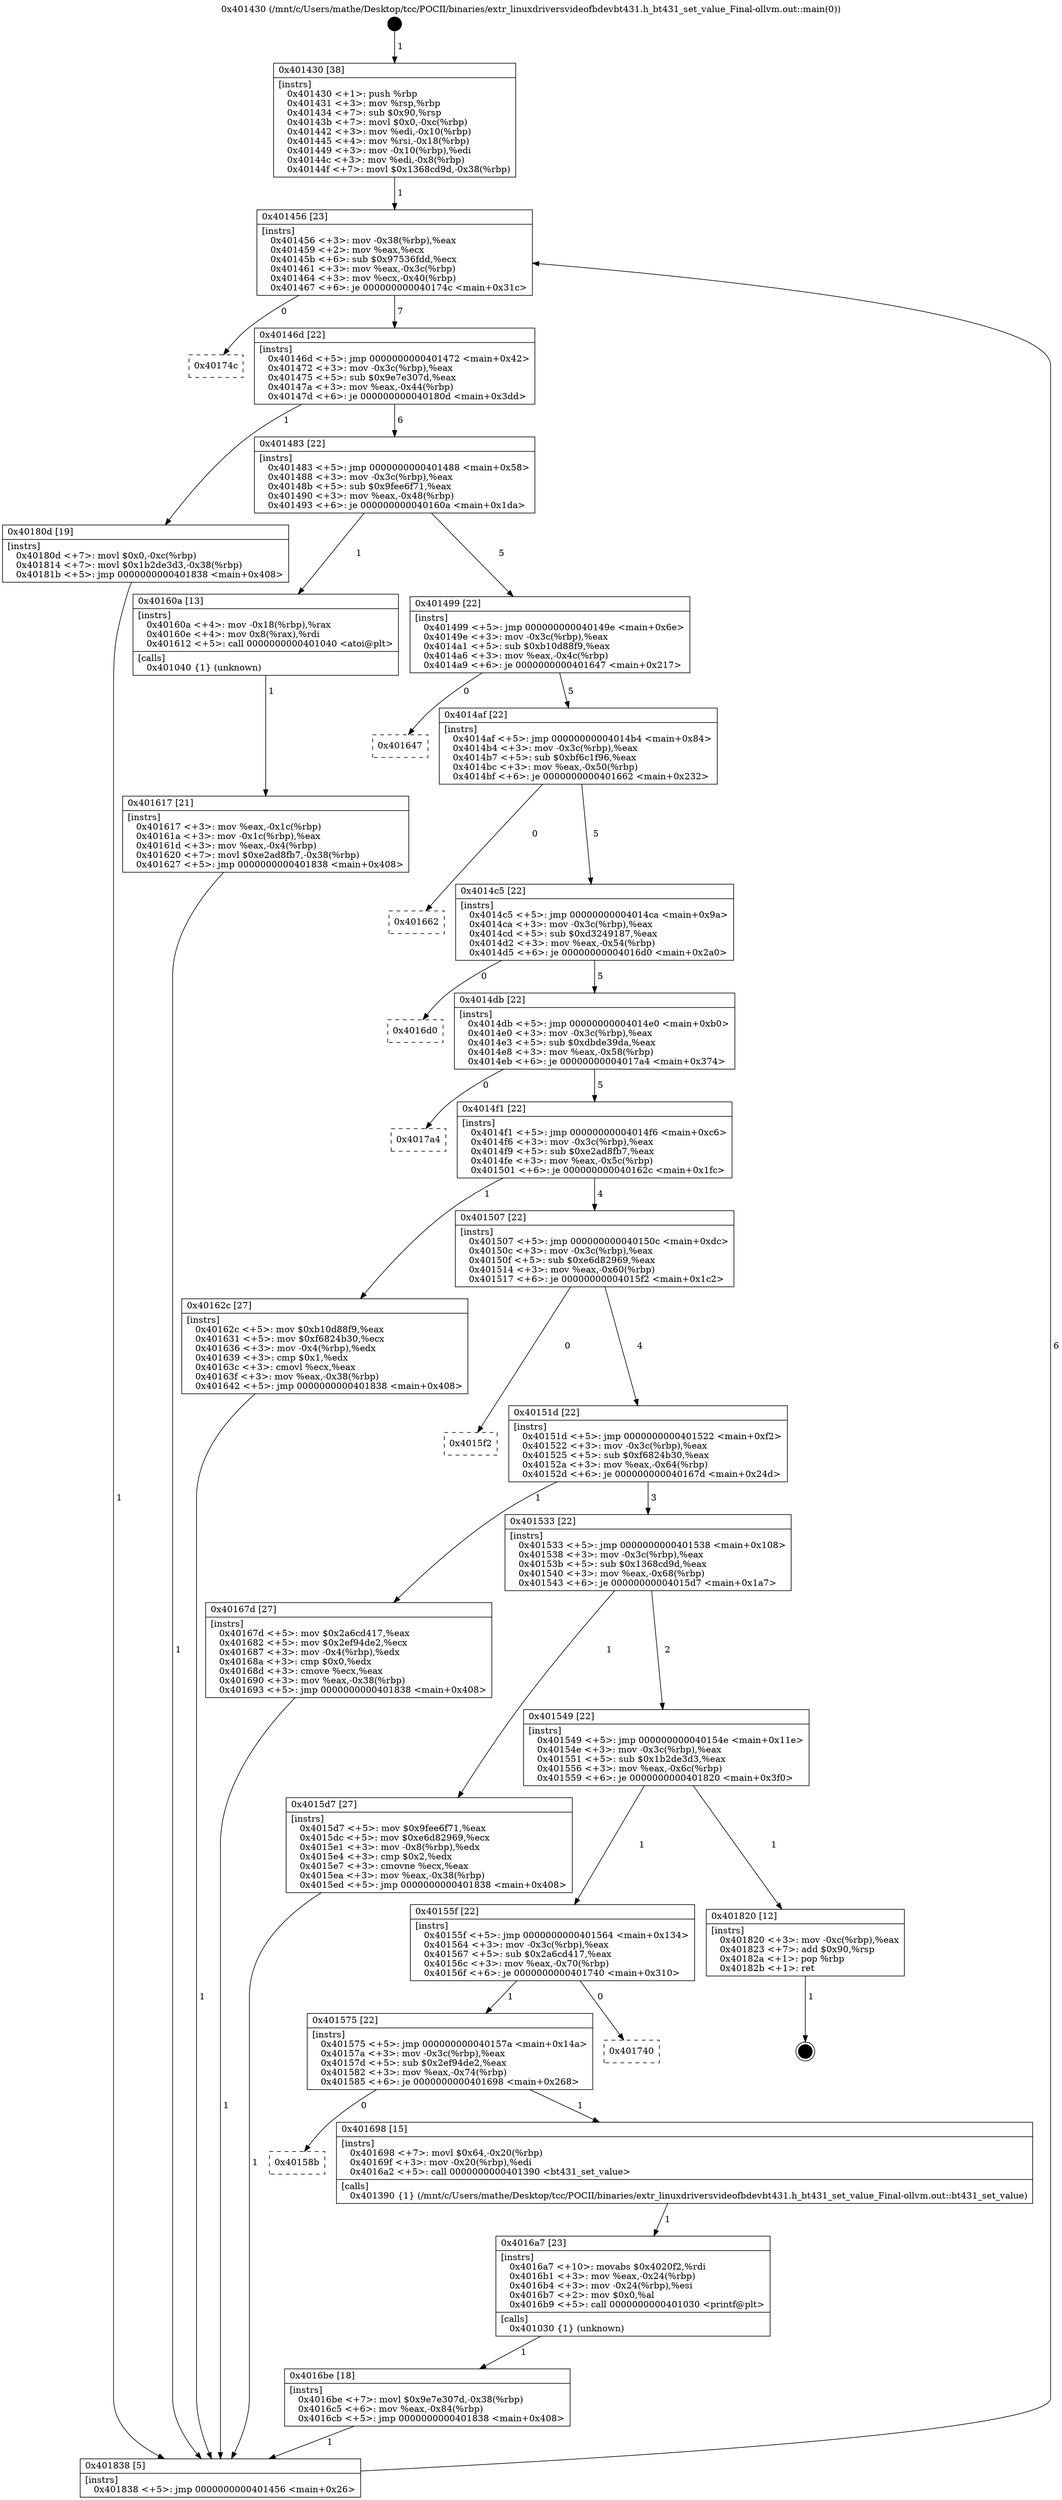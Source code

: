digraph "0x401430" {
  label = "0x401430 (/mnt/c/Users/mathe/Desktop/tcc/POCII/binaries/extr_linuxdriversvideofbdevbt431.h_bt431_set_value_Final-ollvm.out::main(0))"
  labelloc = "t"
  node[shape=record]

  Entry [label="",width=0.3,height=0.3,shape=circle,fillcolor=black,style=filled]
  "0x401456" [label="{
     0x401456 [23]\l
     | [instrs]\l
     &nbsp;&nbsp;0x401456 \<+3\>: mov -0x38(%rbp),%eax\l
     &nbsp;&nbsp;0x401459 \<+2\>: mov %eax,%ecx\l
     &nbsp;&nbsp;0x40145b \<+6\>: sub $0x97536fdd,%ecx\l
     &nbsp;&nbsp;0x401461 \<+3\>: mov %eax,-0x3c(%rbp)\l
     &nbsp;&nbsp;0x401464 \<+3\>: mov %ecx,-0x40(%rbp)\l
     &nbsp;&nbsp;0x401467 \<+6\>: je 000000000040174c \<main+0x31c\>\l
  }"]
  "0x40174c" [label="{
     0x40174c\l
  }", style=dashed]
  "0x40146d" [label="{
     0x40146d [22]\l
     | [instrs]\l
     &nbsp;&nbsp;0x40146d \<+5\>: jmp 0000000000401472 \<main+0x42\>\l
     &nbsp;&nbsp;0x401472 \<+3\>: mov -0x3c(%rbp),%eax\l
     &nbsp;&nbsp;0x401475 \<+5\>: sub $0x9e7e307d,%eax\l
     &nbsp;&nbsp;0x40147a \<+3\>: mov %eax,-0x44(%rbp)\l
     &nbsp;&nbsp;0x40147d \<+6\>: je 000000000040180d \<main+0x3dd\>\l
  }"]
  Exit [label="",width=0.3,height=0.3,shape=circle,fillcolor=black,style=filled,peripheries=2]
  "0x40180d" [label="{
     0x40180d [19]\l
     | [instrs]\l
     &nbsp;&nbsp;0x40180d \<+7\>: movl $0x0,-0xc(%rbp)\l
     &nbsp;&nbsp;0x401814 \<+7\>: movl $0x1b2de3d3,-0x38(%rbp)\l
     &nbsp;&nbsp;0x40181b \<+5\>: jmp 0000000000401838 \<main+0x408\>\l
  }"]
  "0x401483" [label="{
     0x401483 [22]\l
     | [instrs]\l
     &nbsp;&nbsp;0x401483 \<+5\>: jmp 0000000000401488 \<main+0x58\>\l
     &nbsp;&nbsp;0x401488 \<+3\>: mov -0x3c(%rbp),%eax\l
     &nbsp;&nbsp;0x40148b \<+5\>: sub $0x9fee6f71,%eax\l
     &nbsp;&nbsp;0x401490 \<+3\>: mov %eax,-0x48(%rbp)\l
     &nbsp;&nbsp;0x401493 \<+6\>: je 000000000040160a \<main+0x1da\>\l
  }"]
  "0x4016be" [label="{
     0x4016be [18]\l
     | [instrs]\l
     &nbsp;&nbsp;0x4016be \<+7\>: movl $0x9e7e307d,-0x38(%rbp)\l
     &nbsp;&nbsp;0x4016c5 \<+6\>: mov %eax,-0x84(%rbp)\l
     &nbsp;&nbsp;0x4016cb \<+5\>: jmp 0000000000401838 \<main+0x408\>\l
  }"]
  "0x40160a" [label="{
     0x40160a [13]\l
     | [instrs]\l
     &nbsp;&nbsp;0x40160a \<+4\>: mov -0x18(%rbp),%rax\l
     &nbsp;&nbsp;0x40160e \<+4\>: mov 0x8(%rax),%rdi\l
     &nbsp;&nbsp;0x401612 \<+5\>: call 0000000000401040 \<atoi@plt\>\l
     | [calls]\l
     &nbsp;&nbsp;0x401040 \{1\} (unknown)\l
  }"]
  "0x401499" [label="{
     0x401499 [22]\l
     | [instrs]\l
     &nbsp;&nbsp;0x401499 \<+5\>: jmp 000000000040149e \<main+0x6e\>\l
     &nbsp;&nbsp;0x40149e \<+3\>: mov -0x3c(%rbp),%eax\l
     &nbsp;&nbsp;0x4014a1 \<+5\>: sub $0xb10d88f9,%eax\l
     &nbsp;&nbsp;0x4014a6 \<+3\>: mov %eax,-0x4c(%rbp)\l
     &nbsp;&nbsp;0x4014a9 \<+6\>: je 0000000000401647 \<main+0x217\>\l
  }"]
  "0x4016a7" [label="{
     0x4016a7 [23]\l
     | [instrs]\l
     &nbsp;&nbsp;0x4016a7 \<+10\>: movabs $0x4020f2,%rdi\l
     &nbsp;&nbsp;0x4016b1 \<+3\>: mov %eax,-0x24(%rbp)\l
     &nbsp;&nbsp;0x4016b4 \<+3\>: mov -0x24(%rbp),%esi\l
     &nbsp;&nbsp;0x4016b7 \<+2\>: mov $0x0,%al\l
     &nbsp;&nbsp;0x4016b9 \<+5\>: call 0000000000401030 \<printf@plt\>\l
     | [calls]\l
     &nbsp;&nbsp;0x401030 \{1\} (unknown)\l
  }"]
  "0x401647" [label="{
     0x401647\l
  }", style=dashed]
  "0x4014af" [label="{
     0x4014af [22]\l
     | [instrs]\l
     &nbsp;&nbsp;0x4014af \<+5\>: jmp 00000000004014b4 \<main+0x84\>\l
     &nbsp;&nbsp;0x4014b4 \<+3\>: mov -0x3c(%rbp),%eax\l
     &nbsp;&nbsp;0x4014b7 \<+5\>: sub $0xbf6c1f96,%eax\l
     &nbsp;&nbsp;0x4014bc \<+3\>: mov %eax,-0x50(%rbp)\l
     &nbsp;&nbsp;0x4014bf \<+6\>: je 0000000000401662 \<main+0x232\>\l
  }"]
  "0x40158b" [label="{
     0x40158b\l
  }", style=dashed]
  "0x401662" [label="{
     0x401662\l
  }", style=dashed]
  "0x4014c5" [label="{
     0x4014c5 [22]\l
     | [instrs]\l
     &nbsp;&nbsp;0x4014c5 \<+5\>: jmp 00000000004014ca \<main+0x9a\>\l
     &nbsp;&nbsp;0x4014ca \<+3\>: mov -0x3c(%rbp),%eax\l
     &nbsp;&nbsp;0x4014cd \<+5\>: sub $0xd3249187,%eax\l
     &nbsp;&nbsp;0x4014d2 \<+3\>: mov %eax,-0x54(%rbp)\l
     &nbsp;&nbsp;0x4014d5 \<+6\>: je 00000000004016d0 \<main+0x2a0\>\l
  }"]
  "0x401698" [label="{
     0x401698 [15]\l
     | [instrs]\l
     &nbsp;&nbsp;0x401698 \<+7\>: movl $0x64,-0x20(%rbp)\l
     &nbsp;&nbsp;0x40169f \<+3\>: mov -0x20(%rbp),%edi\l
     &nbsp;&nbsp;0x4016a2 \<+5\>: call 0000000000401390 \<bt431_set_value\>\l
     | [calls]\l
     &nbsp;&nbsp;0x401390 \{1\} (/mnt/c/Users/mathe/Desktop/tcc/POCII/binaries/extr_linuxdriversvideofbdevbt431.h_bt431_set_value_Final-ollvm.out::bt431_set_value)\l
  }"]
  "0x4016d0" [label="{
     0x4016d0\l
  }", style=dashed]
  "0x4014db" [label="{
     0x4014db [22]\l
     | [instrs]\l
     &nbsp;&nbsp;0x4014db \<+5\>: jmp 00000000004014e0 \<main+0xb0\>\l
     &nbsp;&nbsp;0x4014e0 \<+3\>: mov -0x3c(%rbp),%eax\l
     &nbsp;&nbsp;0x4014e3 \<+5\>: sub $0xdbde39da,%eax\l
     &nbsp;&nbsp;0x4014e8 \<+3\>: mov %eax,-0x58(%rbp)\l
     &nbsp;&nbsp;0x4014eb \<+6\>: je 00000000004017a4 \<main+0x374\>\l
  }"]
  "0x401575" [label="{
     0x401575 [22]\l
     | [instrs]\l
     &nbsp;&nbsp;0x401575 \<+5\>: jmp 000000000040157a \<main+0x14a\>\l
     &nbsp;&nbsp;0x40157a \<+3\>: mov -0x3c(%rbp),%eax\l
     &nbsp;&nbsp;0x40157d \<+5\>: sub $0x2ef94de2,%eax\l
     &nbsp;&nbsp;0x401582 \<+3\>: mov %eax,-0x74(%rbp)\l
     &nbsp;&nbsp;0x401585 \<+6\>: je 0000000000401698 \<main+0x268\>\l
  }"]
  "0x4017a4" [label="{
     0x4017a4\l
  }", style=dashed]
  "0x4014f1" [label="{
     0x4014f1 [22]\l
     | [instrs]\l
     &nbsp;&nbsp;0x4014f1 \<+5\>: jmp 00000000004014f6 \<main+0xc6\>\l
     &nbsp;&nbsp;0x4014f6 \<+3\>: mov -0x3c(%rbp),%eax\l
     &nbsp;&nbsp;0x4014f9 \<+5\>: sub $0xe2ad8fb7,%eax\l
     &nbsp;&nbsp;0x4014fe \<+3\>: mov %eax,-0x5c(%rbp)\l
     &nbsp;&nbsp;0x401501 \<+6\>: je 000000000040162c \<main+0x1fc\>\l
  }"]
  "0x401740" [label="{
     0x401740\l
  }", style=dashed]
  "0x40162c" [label="{
     0x40162c [27]\l
     | [instrs]\l
     &nbsp;&nbsp;0x40162c \<+5\>: mov $0xb10d88f9,%eax\l
     &nbsp;&nbsp;0x401631 \<+5\>: mov $0xf6824b30,%ecx\l
     &nbsp;&nbsp;0x401636 \<+3\>: mov -0x4(%rbp),%edx\l
     &nbsp;&nbsp;0x401639 \<+3\>: cmp $0x1,%edx\l
     &nbsp;&nbsp;0x40163c \<+3\>: cmovl %ecx,%eax\l
     &nbsp;&nbsp;0x40163f \<+3\>: mov %eax,-0x38(%rbp)\l
     &nbsp;&nbsp;0x401642 \<+5\>: jmp 0000000000401838 \<main+0x408\>\l
  }"]
  "0x401507" [label="{
     0x401507 [22]\l
     | [instrs]\l
     &nbsp;&nbsp;0x401507 \<+5\>: jmp 000000000040150c \<main+0xdc\>\l
     &nbsp;&nbsp;0x40150c \<+3\>: mov -0x3c(%rbp),%eax\l
     &nbsp;&nbsp;0x40150f \<+5\>: sub $0xe6d82969,%eax\l
     &nbsp;&nbsp;0x401514 \<+3\>: mov %eax,-0x60(%rbp)\l
     &nbsp;&nbsp;0x401517 \<+6\>: je 00000000004015f2 \<main+0x1c2\>\l
  }"]
  "0x40155f" [label="{
     0x40155f [22]\l
     | [instrs]\l
     &nbsp;&nbsp;0x40155f \<+5\>: jmp 0000000000401564 \<main+0x134\>\l
     &nbsp;&nbsp;0x401564 \<+3\>: mov -0x3c(%rbp),%eax\l
     &nbsp;&nbsp;0x401567 \<+5\>: sub $0x2a6cd417,%eax\l
     &nbsp;&nbsp;0x40156c \<+3\>: mov %eax,-0x70(%rbp)\l
     &nbsp;&nbsp;0x40156f \<+6\>: je 0000000000401740 \<main+0x310\>\l
  }"]
  "0x4015f2" [label="{
     0x4015f2\l
  }", style=dashed]
  "0x40151d" [label="{
     0x40151d [22]\l
     | [instrs]\l
     &nbsp;&nbsp;0x40151d \<+5\>: jmp 0000000000401522 \<main+0xf2\>\l
     &nbsp;&nbsp;0x401522 \<+3\>: mov -0x3c(%rbp),%eax\l
     &nbsp;&nbsp;0x401525 \<+5\>: sub $0xf6824b30,%eax\l
     &nbsp;&nbsp;0x40152a \<+3\>: mov %eax,-0x64(%rbp)\l
     &nbsp;&nbsp;0x40152d \<+6\>: je 000000000040167d \<main+0x24d\>\l
  }"]
  "0x401820" [label="{
     0x401820 [12]\l
     | [instrs]\l
     &nbsp;&nbsp;0x401820 \<+3\>: mov -0xc(%rbp),%eax\l
     &nbsp;&nbsp;0x401823 \<+7\>: add $0x90,%rsp\l
     &nbsp;&nbsp;0x40182a \<+1\>: pop %rbp\l
     &nbsp;&nbsp;0x40182b \<+1\>: ret\l
  }"]
  "0x40167d" [label="{
     0x40167d [27]\l
     | [instrs]\l
     &nbsp;&nbsp;0x40167d \<+5\>: mov $0x2a6cd417,%eax\l
     &nbsp;&nbsp;0x401682 \<+5\>: mov $0x2ef94de2,%ecx\l
     &nbsp;&nbsp;0x401687 \<+3\>: mov -0x4(%rbp),%edx\l
     &nbsp;&nbsp;0x40168a \<+3\>: cmp $0x0,%edx\l
     &nbsp;&nbsp;0x40168d \<+3\>: cmove %ecx,%eax\l
     &nbsp;&nbsp;0x401690 \<+3\>: mov %eax,-0x38(%rbp)\l
     &nbsp;&nbsp;0x401693 \<+5\>: jmp 0000000000401838 \<main+0x408\>\l
  }"]
  "0x401533" [label="{
     0x401533 [22]\l
     | [instrs]\l
     &nbsp;&nbsp;0x401533 \<+5\>: jmp 0000000000401538 \<main+0x108\>\l
     &nbsp;&nbsp;0x401538 \<+3\>: mov -0x3c(%rbp),%eax\l
     &nbsp;&nbsp;0x40153b \<+5\>: sub $0x1368cd9d,%eax\l
     &nbsp;&nbsp;0x401540 \<+3\>: mov %eax,-0x68(%rbp)\l
     &nbsp;&nbsp;0x401543 \<+6\>: je 00000000004015d7 \<main+0x1a7\>\l
  }"]
  "0x401617" [label="{
     0x401617 [21]\l
     | [instrs]\l
     &nbsp;&nbsp;0x401617 \<+3\>: mov %eax,-0x1c(%rbp)\l
     &nbsp;&nbsp;0x40161a \<+3\>: mov -0x1c(%rbp),%eax\l
     &nbsp;&nbsp;0x40161d \<+3\>: mov %eax,-0x4(%rbp)\l
     &nbsp;&nbsp;0x401620 \<+7\>: movl $0xe2ad8fb7,-0x38(%rbp)\l
     &nbsp;&nbsp;0x401627 \<+5\>: jmp 0000000000401838 \<main+0x408\>\l
  }"]
  "0x4015d7" [label="{
     0x4015d7 [27]\l
     | [instrs]\l
     &nbsp;&nbsp;0x4015d7 \<+5\>: mov $0x9fee6f71,%eax\l
     &nbsp;&nbsp;0x4015dc \<+5\>: mov $0xe6d82969,%ecx\l
     &nbsp;&nbsp;0x4015e1 \<+3\>: mov -0x8(%rbp),%edx\l
     &nbsp;&nbsp;0x4015e4 \<+3\>: cmp $0x2,%edx\l
     &nbsp;&nbsp;0x4015e7 \<+3\>: cmovne %ecx,%eax\l
     &nbsp;&nbsp;0x4015ea \<+3\>: mov %eax,-0x38(%rbp)\l
     &nbsp;&nbsp;0x4015ed \<+5\>: jmp 0000000000401838 \<main+0x408\>\l
  }"]
  "0x401549" [label="{
     0x401549 [22]\l
     | [instrs]\l
     &nbsp;&nbsp;0x401549 \<+5\>: jmp 000000000040154e \<main+0x11e\>\l
     &nbsp;&nbsp;0x40154e \<+3\>: mov -0x3c(%rbp),%eax\l
     &nbsp;&nbsp;0x401551 \<+5\>: sub $0x1b2de3d3,%eax\l
     &nbsp;&nbsp;0x401556 \<+3\>: mov %eax,-0x6c(%rbp)\l
     &nbsp;&nbsp;0x401559 \<+6\>: je 0000000000401820 \<main+0x3f0\>\l
  }"]
  "0x401838" [label="{
     0x401838 [5]\l
     | [instrs]\l
     &nbsp;&nbsp;0x401838 \<+5\>: jmp 0000000000401456 \<main+0x26\>\l
  }"]
  "0x401430" [label="{
     0x401430 [38]\l
     | [instrs]\l
     &nbsp;&nbsp;0x401430 \<+1\>: push %rbp\l
     &nbsp;&nbsp;0x401431 \<+3\>: mov %rsp,%rbp\l
     &nbsp;&nbsp;0x401434 \<+7\>: sub $0x90,%rsp\l
     &nbsp;&nbsp;0x40143b \<+7\>: movl $0x0,-0xc(%rbp)\l
     &nbsp;&nbsp;0x401442 \<+3\>: mov %edi,-0x10(%rbp)\l
     &nbsp;&nbsp;0x401445 \<+4\>: mov %rsi,-0x18(%rbp)\l
     &nbsp;&nbsp;0x401449 \<+3\>: mov -0x10(%rbp),%edi\l
     &nbsp;&nbsp;0x40144c \<+3\>: mov %edi,-0x8(%rbp)\l
     &nbsp;&nbsp;0x40144f \<+7\>: movl $0x1368cd9d,-0x38(%rbp)\l
  }"]
  Entry -> "0x401430" [label=" 1"]
  "0x401456" -> "0x40174c" [label=" 0"]
  "0x401456" -> "0x40146d" [label=" 7"]
  "0x401820" -> Exit [label=" 1"]
  "0x40146d" -> "0x40180d" [label=" 1"]
  "0x40146d" -> "0x401483" [label=" 6"]
  "0x40180d" -> "0x401838" [label=" 1"]
  "0x401483" -> "0x40160a" [label=" 1"]
  "0x401483" -> "0x401499" [label=" 5"]
  "0x4016be" -> "0x401838" [label=" 1"]
  "0x401499" -> "0x401647" [label=" 0"]
  "0x401499" -> "0x4014af" [label=" 5"]
  "0x4016a7" -> "0x4016be" [label=" 1"]
  "0x4014af" -> "0x401662" [label=" 0"]
  "0x4014af" -> "0x4014c5" [label=" 5"]
  "0x401698" -> "0x4016a7" [label=" 1"]
  "0x4014c5" -> "0x4016d0" [label=" 0"]
  "0x4014c5" -> "0x4014db" [label=" 5"]
  "0x401575" -> "0x40158b" [label=" 0"]
  "0x4014db" -> "0x4017a4" [label=" 0"]
  "0x4014db" -> "0x4014f1" [label=" 5"]
  "0x401575" -> "0x401698" [label=" 1"]
  "0x4014f1" -> "0x40162c" [label=" 1"]
  "0x4014f1" -> "0x401507" [label=" 4"]
  "0x40155f" -> "0x401575" [label=" 1"]
  "0x401507" -> "0x4015f2" [label=" 0"]
  "0x401507" -> "0x40151d" [label=" 4"]
  "0x40155f" -> "0x401740" [label=" 0"]
  "0x40151d" -> "0x40167d" [label=" 1"]
  "0x40151d" -> "0x401533" [label=" 3"]
  "0x401549" -> "0x40155f" [label=" 1"]
  "0x401533" -> "0x4015d7" [label=" 1"]
  "0x401533" -> "0x401549" [label=" 2"]
  "0x4015d7" -> "0x401838" [label=" 1"]
  "0x401430" -> "0x401456" [label=" 1"]
  "0x401838" -> "0x401456" [label=" 6"]
  "0x40160a" -> "0x401617" [label=" 1"]
  "0x401617" -> "0x401838" [label=" 1"]
  "0x40162c" -> "0x401838" [label=" 1"]
  "0x40167d" -> "0x401838" [label=" 1"]
  "0x401549" -> "0x401820" [label=" 1"]
}
